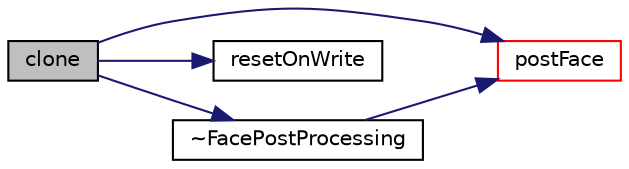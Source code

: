 digraph "clone"
{
  bgcolor="transparent";
  edge [fontname="Helvetica",fontsize="10",labelfontname="Helvetica",labelfontsize="10"];
  node [fontname="Helvetica",fontsize="10",shape=record];
  rankdir="LR";
  Node1 [label="clone",height=0.2,width=0.4,color="black", fillcolor="grey75", style="filled", fontcolor="black"];
  Node1 -> Node2 [color="midnightblue",fontsize="10",style="solid",fontname="Helvetica"];
  Node2 [label="postFace",height=0.2,width=0.4,color="red",URL="$a00741.html#ace3f168ddee6542b235f340673274506",tooltip="Post-face hook. "];
  Node1 -> Node3 [color="midnightblue",fontsize="10",style="solid",fontname="Helvetica"];
  Node3 [label="resetOnWrite",height=0.2,width=0.4,color="black",URL="$a00741.html#ab71b4688058c9b2630ad89a3bd42f81f",tooltip="Return const access to the reset on write flag. "];
  Node1 -> Node4 [color="midnightblue",fontsize="10",style="solid",fontname="Helvetica"];
  Node4 [label="~FacePostProcessing",height=0.2,width=0.4,color="black",URL="$a00741.html#ada4e8ad20e2237df79734101d8f5231b",tooltip="Destructor. "];
  Node4 -> Node2 [color="midnightblue",fontsize="10",style="solid",fontname="Helvetica"];
}
